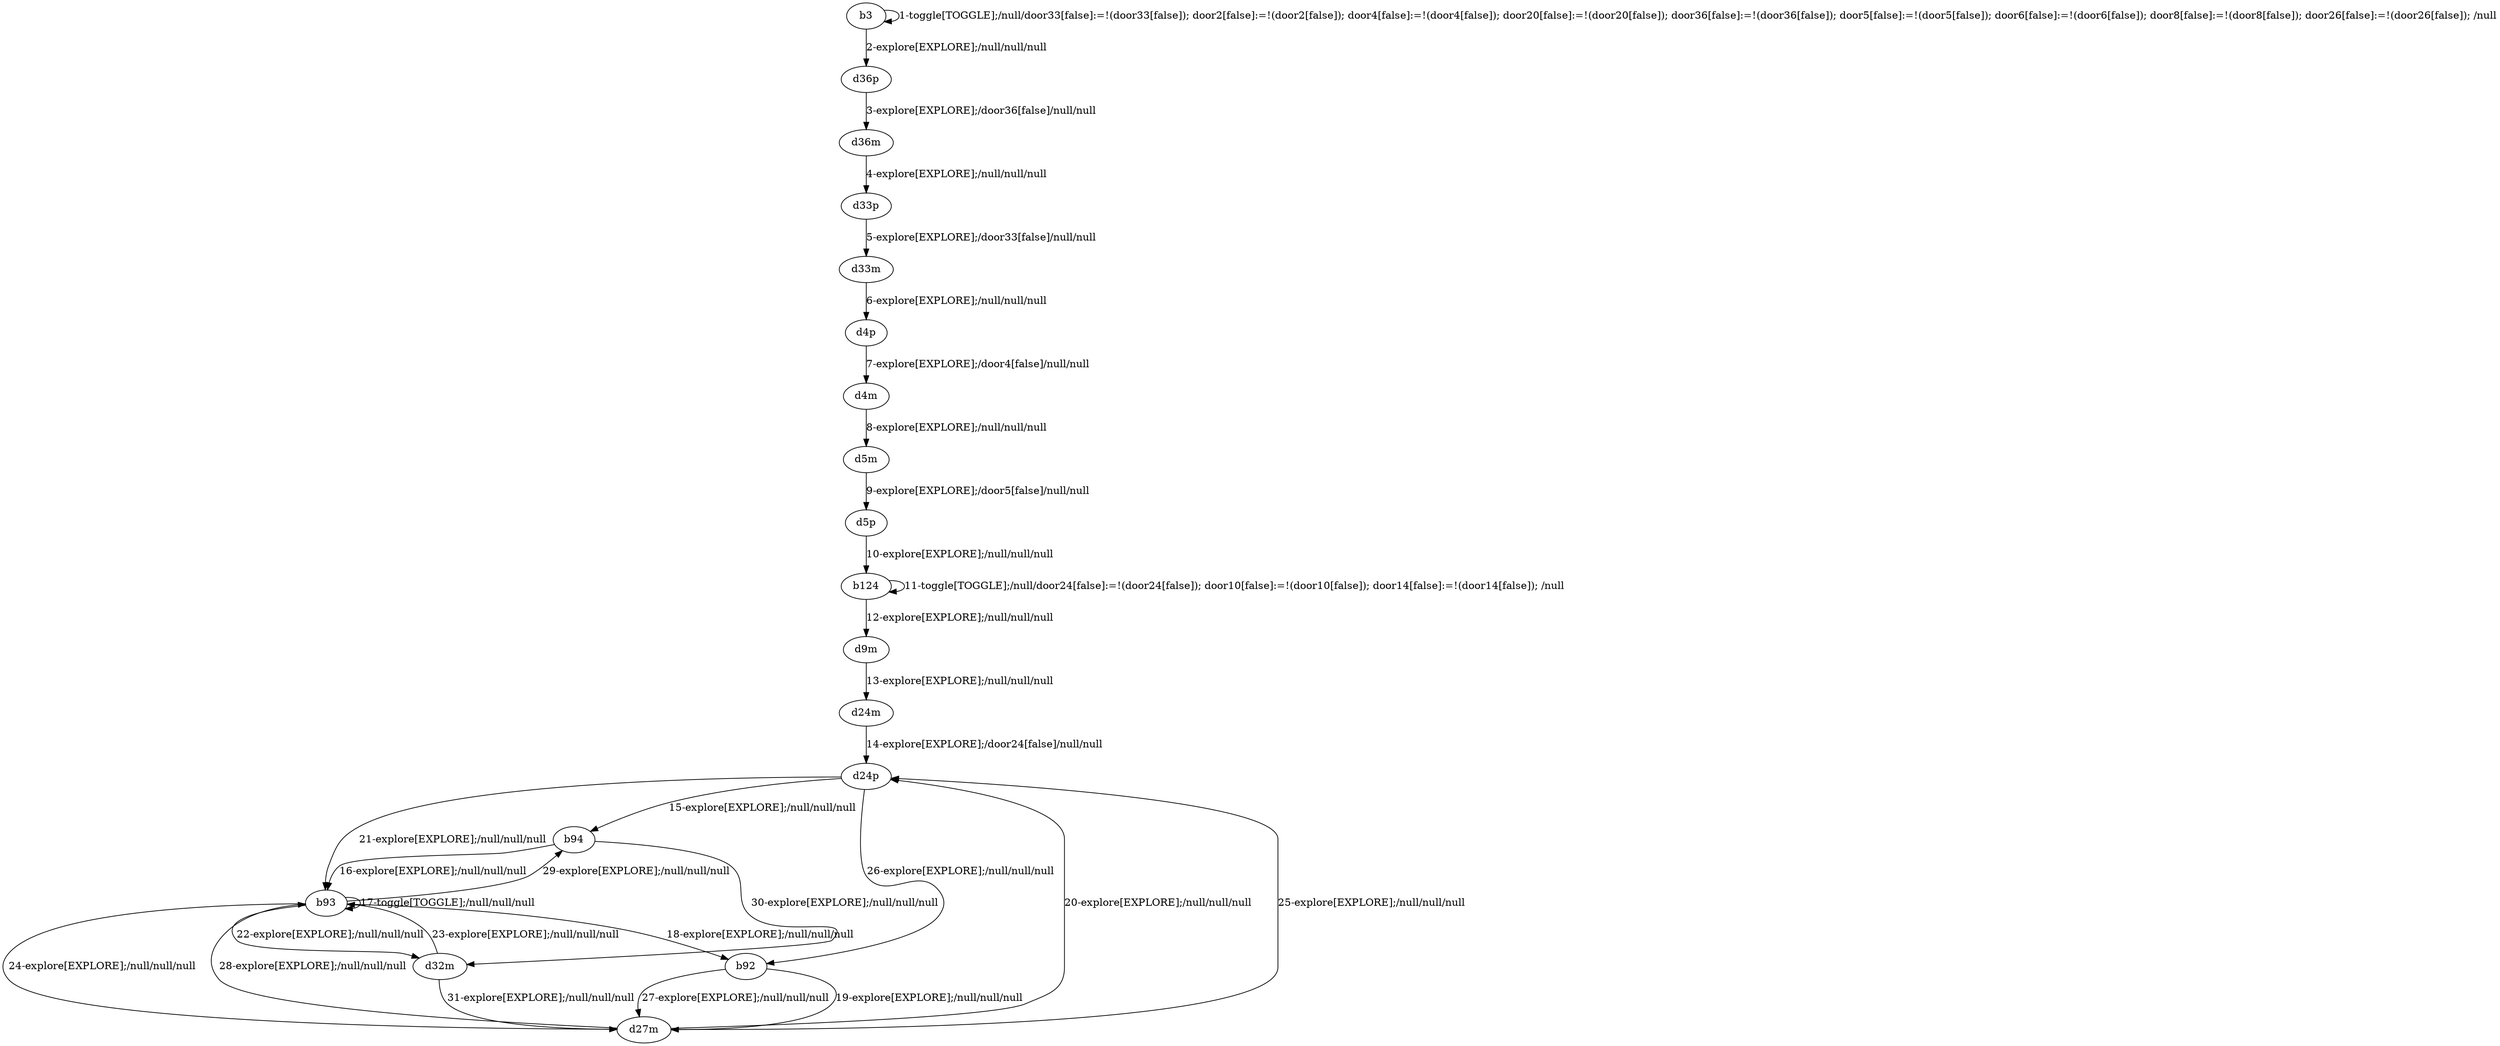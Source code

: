 # Total number of goals covered by this test: 1
# d24p --> b92

digraph g {
"b3" -> "b3" [label = "1-toggle[TOGGLE];/null/door33[false]:=!(door33[false]); door2[false]:=!(door2[false]); door4[false]:=!(door4[false]); door20[false]:=!(door20[false]); door36[false]:=!(door36[false]); door5[false]:=!(door5[false]); door6[false]:=!(door6[false]); door8[false]:=!(door8[false]); door26[false]:=!(door26[false]); /null"];
"b3" -> "d36p" [label = "2-explore[EXPLORE];/null/null/null"];
"d36p" -> "d36m" [label = "3-explore[EXPLORE];/door36[false]/null/null"];
"d36m" -> "d33p" [label = "4-explore[EXPLORE];/null/null/null"];
"d33p" -> "d33m" [label = "5-explore[EXPLORE];/door33[false]/null/null"];
"d33m" -> "d4p" [label = "6-explore[EXPLORE];/null/null/null"];
"d4p" -> "d4m" [label = "7-explore[EXPLORE];/door4[false]/null/null"];
"d4m" -> "d5m" [label = "8-explore[EXPLORE];/null/null/null"];
"d5m" -> "d5p" [label = "9-explore[EXPLORE];/door5[false]/null/null"];
"d5p" -> "b124" [label = "10-explore[EXPLORE];/null/null/null"];
"b124" -> "b124" [label = "11-toggle[TOGGLE];/null/door24[false]:=!(door24[false]); door10[false]:=!(door10[false]); door14[false]:=!(door14[false]); /null"];
"b124" -> "d9m" [label = "12-explore[EXPLORE];/null/null/null"];
"d9m" -> "d24m" [label = "13-explore[EXPLORE];/null/null/null"];
"d24m" -> "d24p" [label = "14-explore[EXPLORE];/door24[false]/null/null"];
"d24p" -> "b94" [label = "15-explore[EXPLORE];/null/null/null"];
"b94" -> "b93" [label = "16-explore[EXPLORE];/null/null/null"];
"b93" -> "b93" [label = "17-toggle[TOGGLE];/null/null/null"];
"b93" -> "b92" [label = "18-explore[EXPLORE];/null/null/null"];
"b92" -> "d27m" [label = "19-explore[EXPLORE];/null/null/null"];
"d27m" -> "d24p" [label = "20-explore[EXPLORE];/null/null/null"];
"d24p" -> "b93" [label = "21-explore[EXPLORE];/null/null/null"];
"b93" -> "d32m" [label = "22-explore[EXPLORE];/null/null/null"];
"d32m" -> "b93" [label = "23-explore[EXPLORE];/null/null/null"];
"b93" -> "d27m" [label = "24-explore[EXPLORE];/null/null/null"];
"d27m" -> "d24p" [label = "25-explore[EXPLORE];/null/null/null"];
"d24p" -> "b92" [label = "26-explore[EXPLORE];/null/null/null"];
"b92" -> "d27m" [label = "27-explore[EXPLORE];/null/null/null"];
"d27m" -> "b93" [label = "28-explore[EXPLORE];/null/null/null"];
"b93" -> "b94" [label = "29-explore[EXPLORE];/null/null/null"];
"b94" -> "d32m" [label = "30-explore[EXPLORE];/null/null/null"];
"d32m" -> "d27m" [label = "31-explore[EXPLORE];/null/null/null"];
}